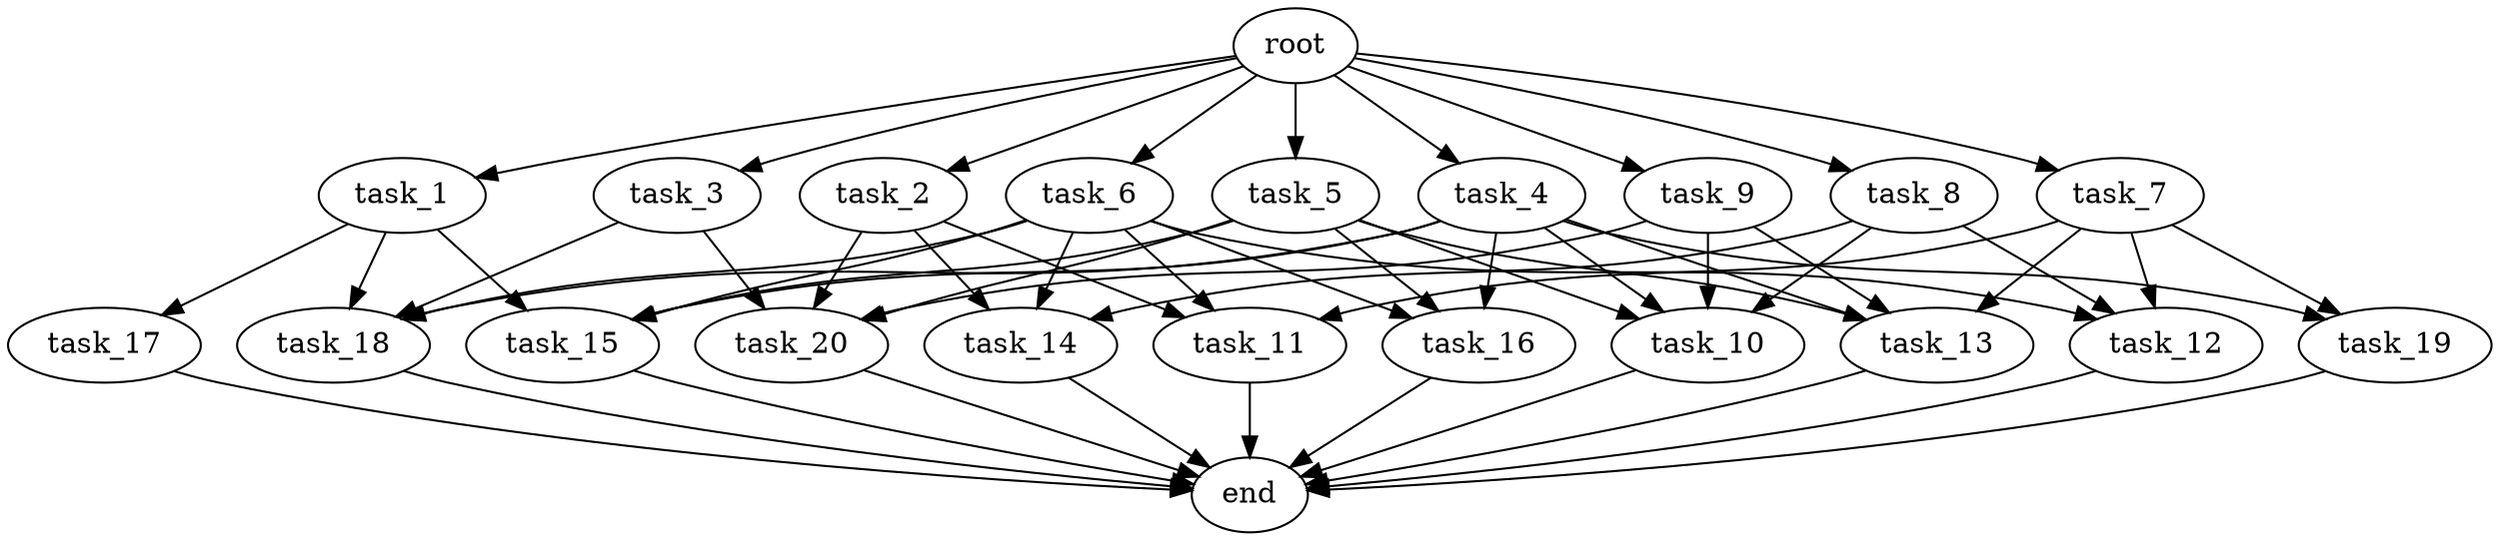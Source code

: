 digraph G {
  root [size="0.000000e+00"];
  task_1 [size="2.233843e+09"];
  task_2 [size="7.721676e+09"];
  task_3 [size="7.332535e+09"];
  task_4 [size="2.910701e+09"];
  task_5 [size="4.647547e+09"];
  task_6 [size="5.104610e+09"];
  task_7 [size="3.968455e+09"];
  task_8 [size="5.022171e+09"];
  task_9 [size="6.627122e+09"];
  task_10 [size="8.479970e+09"];
  task_11 [size="8.065594e+09"];
  task_12 [size="6.140746e+09"];
  task_13 [size="1.659270e+09"];
  task_14 [size="5.141853e+09"];
  task_15 [size="4.462758e+09"];
  task_16 [size="1.792273e+09"];
  task_17 [size="9.487170e+09"];
  task_18 [size="6.594474e+09"];
  task_19 [size="9.677388e+09"];
  task_20 [size="7.359462e+09"];
  end [size="0.000000e+00"];

  root -> task_1 [size="1.000000e-12"];
  root -> task_2 [size="1.000000e-12"];
  root -> task_3 [size="1.000000e-12"];
  root -> task_4 [size="1.000000e-12"];
  root -> task_5 [size="1.000000e-12"];
  root -> task_6 [size="1.000000e-12"];
  root -> task_7 [size="1.000000e-12"];
  root -> task_8 [size="1.000000e-12"];
  root -> task_9 [size="1.000000e-12"];
  task_1 -> task_15 [size="1.115690e+08"];
  task_1 -> task_17 [size="9.487170e+08"];
  task_1 -> task_18 [size="1.648618e+08"];
  task_2 -> task_11 [size="2.688531e+08"];
  task_2 -> task_14 [size="1.713951e+08"];
  task_2 -> task_20 [size="1.839866e+08"];
  task_3 -> task_18 [size="1.648618e+08"];
  task_3 -> task_20 [size="1.839866e+08"];
  task_4 -> task_10 [size="2.119993e+08"];
  task_4 -> task_13 [size="4.148174e+07"];
  task_4 -> task_15 [size="1.115690e+08"];
  task_4 -> task_16 [size="5.974242e+07"];
  task_4 -> task_18 [size="1.648618e+08"];
  task_4 -> task_19 [size="4.838694e+08"];
  task_5 -> task_10 [size="2.119993e+08"];
  task_5 -> task_13 [size="4.148174e+07"];
  task_5 -> task_15 [size="1.115690e+08"];
  task_5 -> task_16 [size="5.974242e+07"];
  task_5 -> task_20 [size="1.839866e+08"];
  task_6 -> task_11 [size="2.688531e+08"];
  task_6 -> task_12 [size="2.046915e+08"];
  task_6 -> task_14 [size="1.713951e+08"];
  task_6 -> task_15 [size="1.115690e+08"];
  task_6 -> task_16 [size="5.974242e+07"];
  task_6 -> task_18 [size="1.648618e+08"];
  task_7 -> task_11 [size="2.688531e+08"];
  task_7 -> task_12 [size="2.046915e+08"];
  task_7 -> task_13 [size="4.148174e+07"];
  task_7 -> task_19 [size="4.838694e+08"];
  task_8 -> task_10 [size="2.119993e+08"];
  task_8 -> task_12 [size="2.046915e+08"];
  task_8 -> task_14 [size="1.713951e+08"];
  task_9 -> task_10 [size="2.119993e+08"];
  task_9 -> task_13 [size="4.148174e+07"];
  task_9 -> task_20 [size="1.839866e+08"];
  task_10 -> end [size="1.000000e-12"];
  task_11 -> end [size="1.000000e-12"];
  task_12 -> end [size="1.000000e-12"];
  task_13 -> end [size="1.000000e-12"];
  task_14 -> end [size="1.000000e-12"];
  task_15 -> end [size="1.000000e-12"];
  task_16 -> end [size="1.000000e-12"];
  task_17 -> end [size="1.000000e-12"];
  task_18 -> end [size="1.000000e-12"];
  task_19 -> end [size="1.000000e-12"];
  task_20 -> end [size="1.000000e-12"];
}
